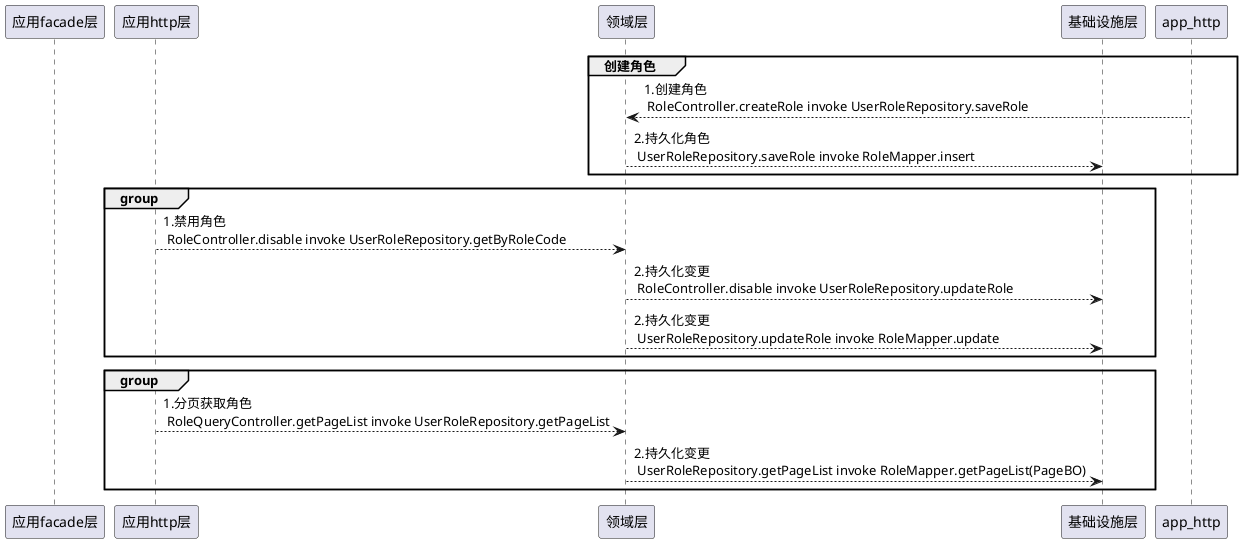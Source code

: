 @startuml

participant  应用facade层 as  facade
participant  应用http层 as  http
participant  领域层 as  domain
participant  基础设施层 as  infrast

group 创建角色
app_http --> domain: 1.创建角色\n RoleController.createRole invoke UserRoleRepository.saveRole
domain --> infrast:2.持久化角色\n UserRoleRepository.saveRole invoke RoleMapper.insert
end

group
http --> domain: 1.禁用角色\n RoleController.disable invoke UserRoleRepository.getByRoleCode
domain --> infrast:2.持久化变更\n RoleController.disable invoke UserRoleRepository.updateRole
domain --> infrast:2.持久化变更\n UserRoleRepository.updateRole invoke RoleMapper.update
end


group
http --> domain: 1.分页获取角色 \n RoleQueryController.getPageList invoke UserRoleRepository.getPageList
domain --> infrast:2.持久化变更\n UserRoleRepository.getPageList invoke RoleMapper.getPageList(PageBO)
end

@enduml